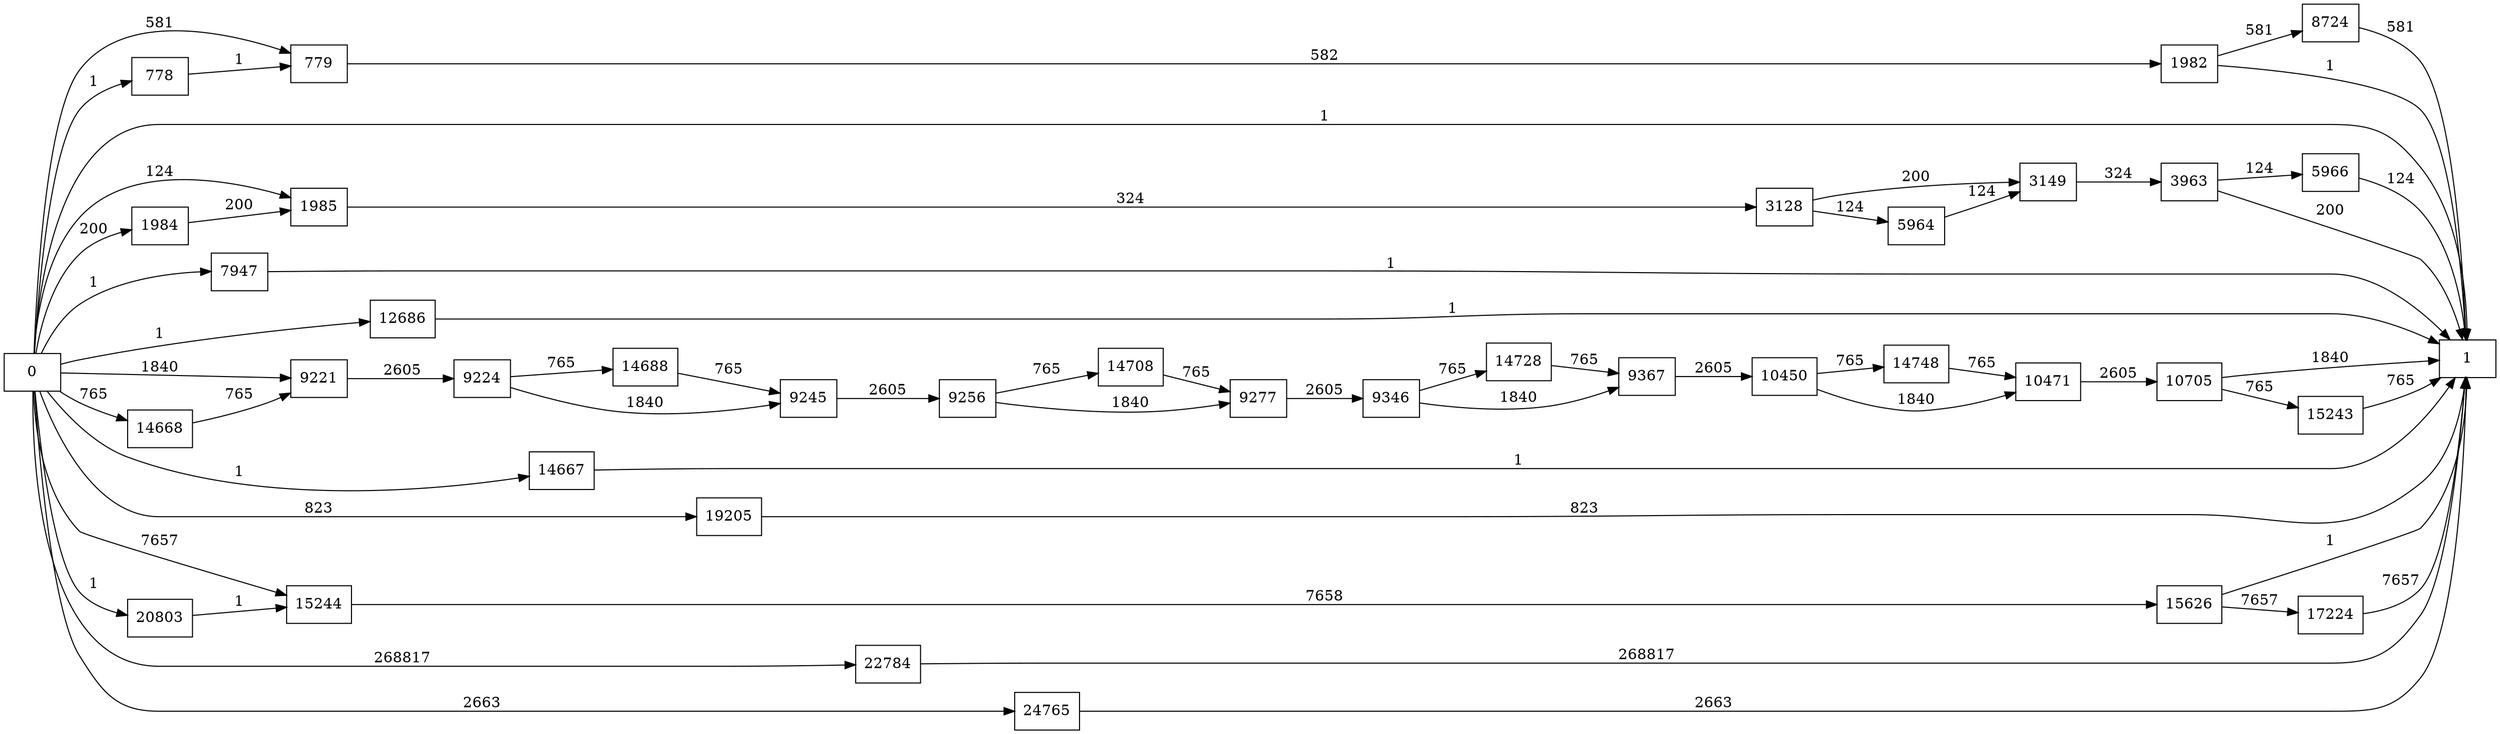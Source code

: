 digraph {
	graph [rankdir=LR]
	node [shape=rectangle]
	778 -> 779 [label=1]
	779 -> 1982 [label=582]
	1982 -> 1 [label=1]
	1982 -> 8724 [label=581]
	1984 -> 1985 [label=200]
	1985 -> 3128 [label=324]
	3128 -> 3149 [label=200]
	3128 -> 5964 [label=124]
	3149 -> 3963 [label=324]
	3963 -> 1 [label=200]
	3963 -> 5966 [label=124]
	5964 -> 3149 [label=124]
	5966 -> 1 [label=124]
	7947 -> 1 [label=1]
	8724 -> 1 [label=581]
	9221 -> 9224 [label=2605]
	9224 -> 9245 [label=1840]
	9224 -> 14688 [label=765]
	9245 -> 9256 [label=2605]
	9256 -> 9277 [label=1840]
	9256 -> 14708 [label=765]
	9277 -> 9346 [label=2605]
	9346 -> 9367 [label=1840]
	9346 -> 14728 [label=765]
	9367 -> 10450 [label=2605]
	10450 -> 10471 [label=1840]
	10450 -> 14748 [label=765]
	10471 -> 10705 [label=2605]
	10705 -> 1 [label=1840]
	10705 -> 15243 [label=765]
	12686 -> 1 [label=1]
	14667 -> 1 [label=1]
	14668 -> 9221 [label=765]
	14688 -> 9245 [label=765]
	14708 -> 9277 [label=765]
	14728 -> 9367 [label=765]
	14748 -> 10471 [label=765]
	15243 -> 1 [label=765]
	15244 -> 15626 [label=7658]
	15626 -> 1 [label=1]
	15626 -> 17224 [label=7657]
	17224 -> 1 [label=7657]
	19205 -> 1 [label=823]
	20803 -> 15244 [label=1]
	22784 -> 1 [label=268817]
	24765 -> 1 [label=2663]
	0 -> 1985 [label=124]
	0 -> 779 [label=581]
	0 -> 14668 [label=765]
	0 -> 15244 [label=7657]
	0 -> 778 [label=1]
	0 -> 1984 [label=200]
	0 -> 1 [label=1]
	0 -> 7947 [label=1]
	0 -> 9221 [label=1840]
	0 -> 12686 [label=1]
	0 -> 14667 [label=1]
	0 -> 19205 [label=823]
	0 -> 20803 [label=1]
	0 -> 22784 [label=268817]
	0 -> 24765 [label=2663]
}
